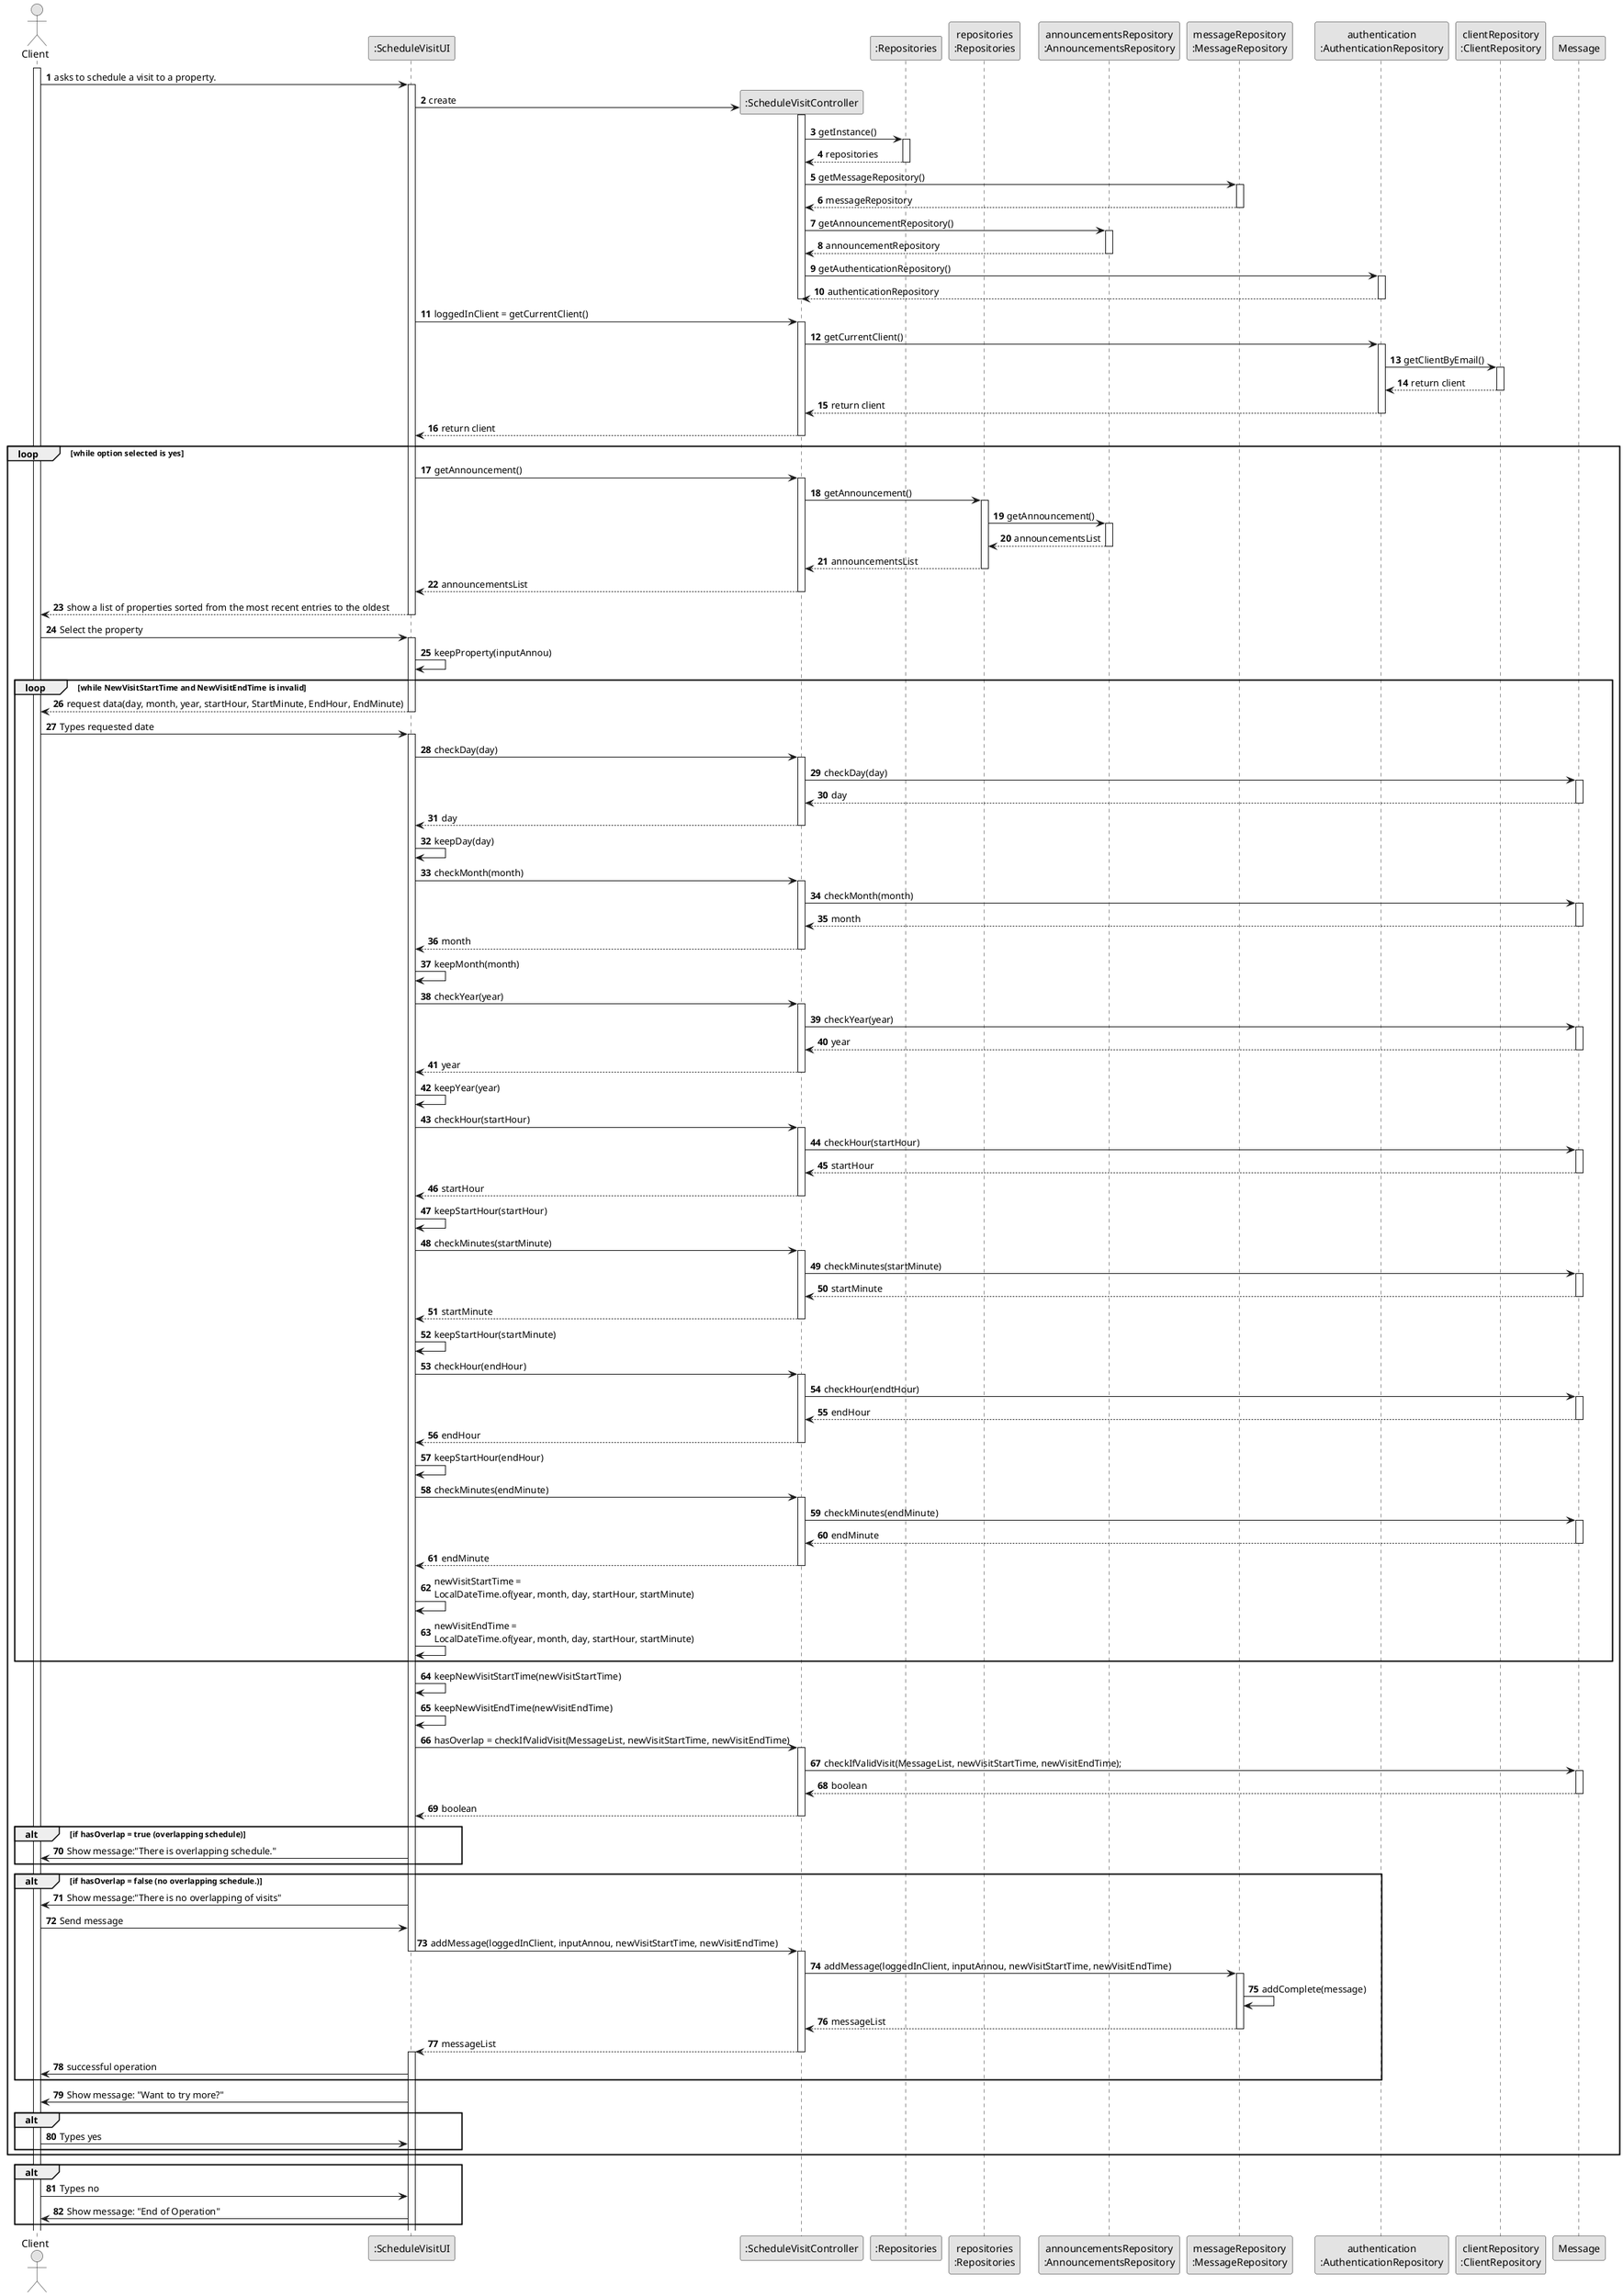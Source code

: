 @startuml
skinparam monochrome true
skinparam packageStyle rectangle
skinparam shadowing false

autonumber

'hide footbox
actor "Client" as User
participant ":ScheduleVisitUI" as UI
participant ":ScheduleVisitController" as Controller
participant ":Repositories" as RepositorySingleton
participant "repositories\n:Repositories" as repositories
participant "announcementsRepository\n:AnnouncementsRepository" as AnnoucementRepository
participant "messageRepository\n:MessageRepository" as MessageRepo
participant "authentication\n:AuthenticationRepository" as AUTHREPO
participant "clientRepository\n:ClientRepository" as CLIENTREPO


activate User


User->UI: asks to schedule a visit to a property.
activate UI


UI->Controller**: create

activate Controller

Controller->RepositorySingleton: getInstance()
activate RepositorySingleton

RepositorySingleton-->Controller: repositories
deactivate RepositorySingleton

Controller -> MessageRepo : getMessageRepository()
activate MessageRepo

MessageRepo--> Controller : messageRepository
deactivate MessageRepo

Controller -> AnnoucementRepository : getAnnouncementRepository()
activate AnnoucementRepository

AnnoucementRepository--> Controller : announcementRepository
deactivate AnnoucementRepository

Controller -> AUTHREPO : getAuthenticationRepository()
activate AUTHREPO

AUTHREPO --> Controller : authenticationRepository
deactivate AUTHREPO

deactivate Controller







UI -> Controller : loggedInClient = getCurrentClient()
activate Controller

Controller -> AUTHREPO : getCurrentClient()
activate AUTHREPO

AUTHREPO -> CLIENTREPO : getClientByEmail()
activate CLIENTREPO

CLIENTREPO --> AUTHREPO : return client
deactivate CLIENTREPO

AUTHREPO --> Controller : return client
deactivate AUTHREPO

Controller --> UI : return client
deactivate Controller


loop while option selected is yes

UI -> Controller : getAnnouncement()
activate Controller

Controller -> repositories : getAnnouncement()
activate repositories

repositories -> AnnoucementRepository : getAnnouncement()
activate AnnoucementRepository

AnnoucementRepository --> repositories : announcementsList
deactivate AnnoucementRepository

repositories --> Controller : announcementsList
deactivate repositories

Controller --> UI : announcementsList
deactivate Controller

 UI --> User : show a list of properties sorted from the most recent entries to the oldest
deactivate UI

User -> UI : Select the property
activate UI

UI->UI : keepProperty(inputAnnou)


loop while NewVisitStartTime and NewVisitEndTime is invalid
UI --> User : request data(day, month, year, startHour, StartMinute, EndHour, EndMinute)
deactivate UI

User -> UI : Types requested date
activate UI

UI ->Controller : checkDay(day)
activate Controller



Controller ->Message : checkDay(day)
activate Message

Message --> Controller : day
deactivate Message

Controller --> UI :day
deactivate Controller

UI -> UI : keepDay(day)

UI ->Controller : checkMonth(month)
activate Controller

Controller ->Message : checkMonth(month)
activate Message

Message --> Controller : month
deactivate Message

Controller --> UI :month
deactivate Controller

UI -> UI : keepMonth(month)

UI ->Controller : checkYear(year)
activate Controller

Controller ->Message : checkYear(year)
activate Message

Message --> Controller : year
deactivate Message

Controller --> UI :year
deactivate Controller

UI -> UI : keepYear(year)

UI ->Controller : checkHour(startHour)
activate Controller

Controller ->Message : checkHour(startHour)
activate Message

Message --> Controller : startHour
deactivate Message

Controller --> UI :startHour
deactivate Controller

UI -> UI : keepStartHour(startHour)

UI ->Controller : checkMinutes(startMinute)
activate Controller

Controller ->Message : checkMinutes(startMinute)
activate Message

Message --> Controller :startMinute
deactivate Message

Controller --> UI :startMinute
deactivate Controller

UI -> UI : keepStartHour(startMinute)

UI ->Controller : checkHour(endHour)
activate Controller

Controller ->Message : checkHour(endtHour)
activate Message

Message --> Controller : endHour
deactivate Message

Controller --> UI :endHour
deactivate Controller

UI -> UI : keepStartHour(endHour)

UI ->Controller : checkMinutes(endMinute)
activate Controller

Controller ->Message : checkMinutes(endMinute)
activate Message

Message --> Controller :endMinute
deactivate Message

Controller --> UI :endMinute
deactivate Controller

UI -> UI : newVisitStartTime = \nLocalDateTime.of(year, month, day, startHour, startMinute)

UI -> UI : newVisitEndTime = \nLocalDateTime.of(year, month, day, startHour, startMinute)

end

UI -> UI : keepNewVisitStartTime(newVisitStartTime)
UI -> UI : keepNewVisitEndTime(newVisitEndTime)


UI -> Controller : hasOverlap = checkIfValidVisit(MessageList, newVisitStartTime, newVisitEndTime)
activate Controller

Controller -> Message :checkIfValidVisit(MessageList, newVisitStartTime, newVisitEndTime);
activate Message

Message --> Controller : boolean
deactivate Message

Controller --> UI : boolean
deactivate Controller

alt if hasOverlap = true (overlapping schedule)
UI -> User: Show message:"There is overlapping schedule."

deactivate Message
deactivate Controller
end
alt if hasOverlap = false (no overlapping schedule.)
UI -> User: Show message:"There is no overlapping of visits"

User -> UI : Send message

UI -> Controller: addMessage(loggedInClient, inputAnnou, newVisitStartTime, newVisitEndTime)
deactivate UI

activate Controller
Controller -> MessageRepo : addMessage(loggedInClient, inputAnnou, newVisitStartTime, newVisitEndTime)

activate MessageRepo
MessageRepo -> MessageRepo :addComplete(message)

MessageRepo --> Controller :messageList
deactivate MessageRepo

Controller --> UI : messageList
deactivate Controller

activate UI
UI -> User : successful operation


end

UI -> User: Show message: "Want to try more?"
alt
User -> UI : Types yes
end
end
alt
User -> UI :Types no
UI ->User:Show message: "End of Operation"
end



@enduml